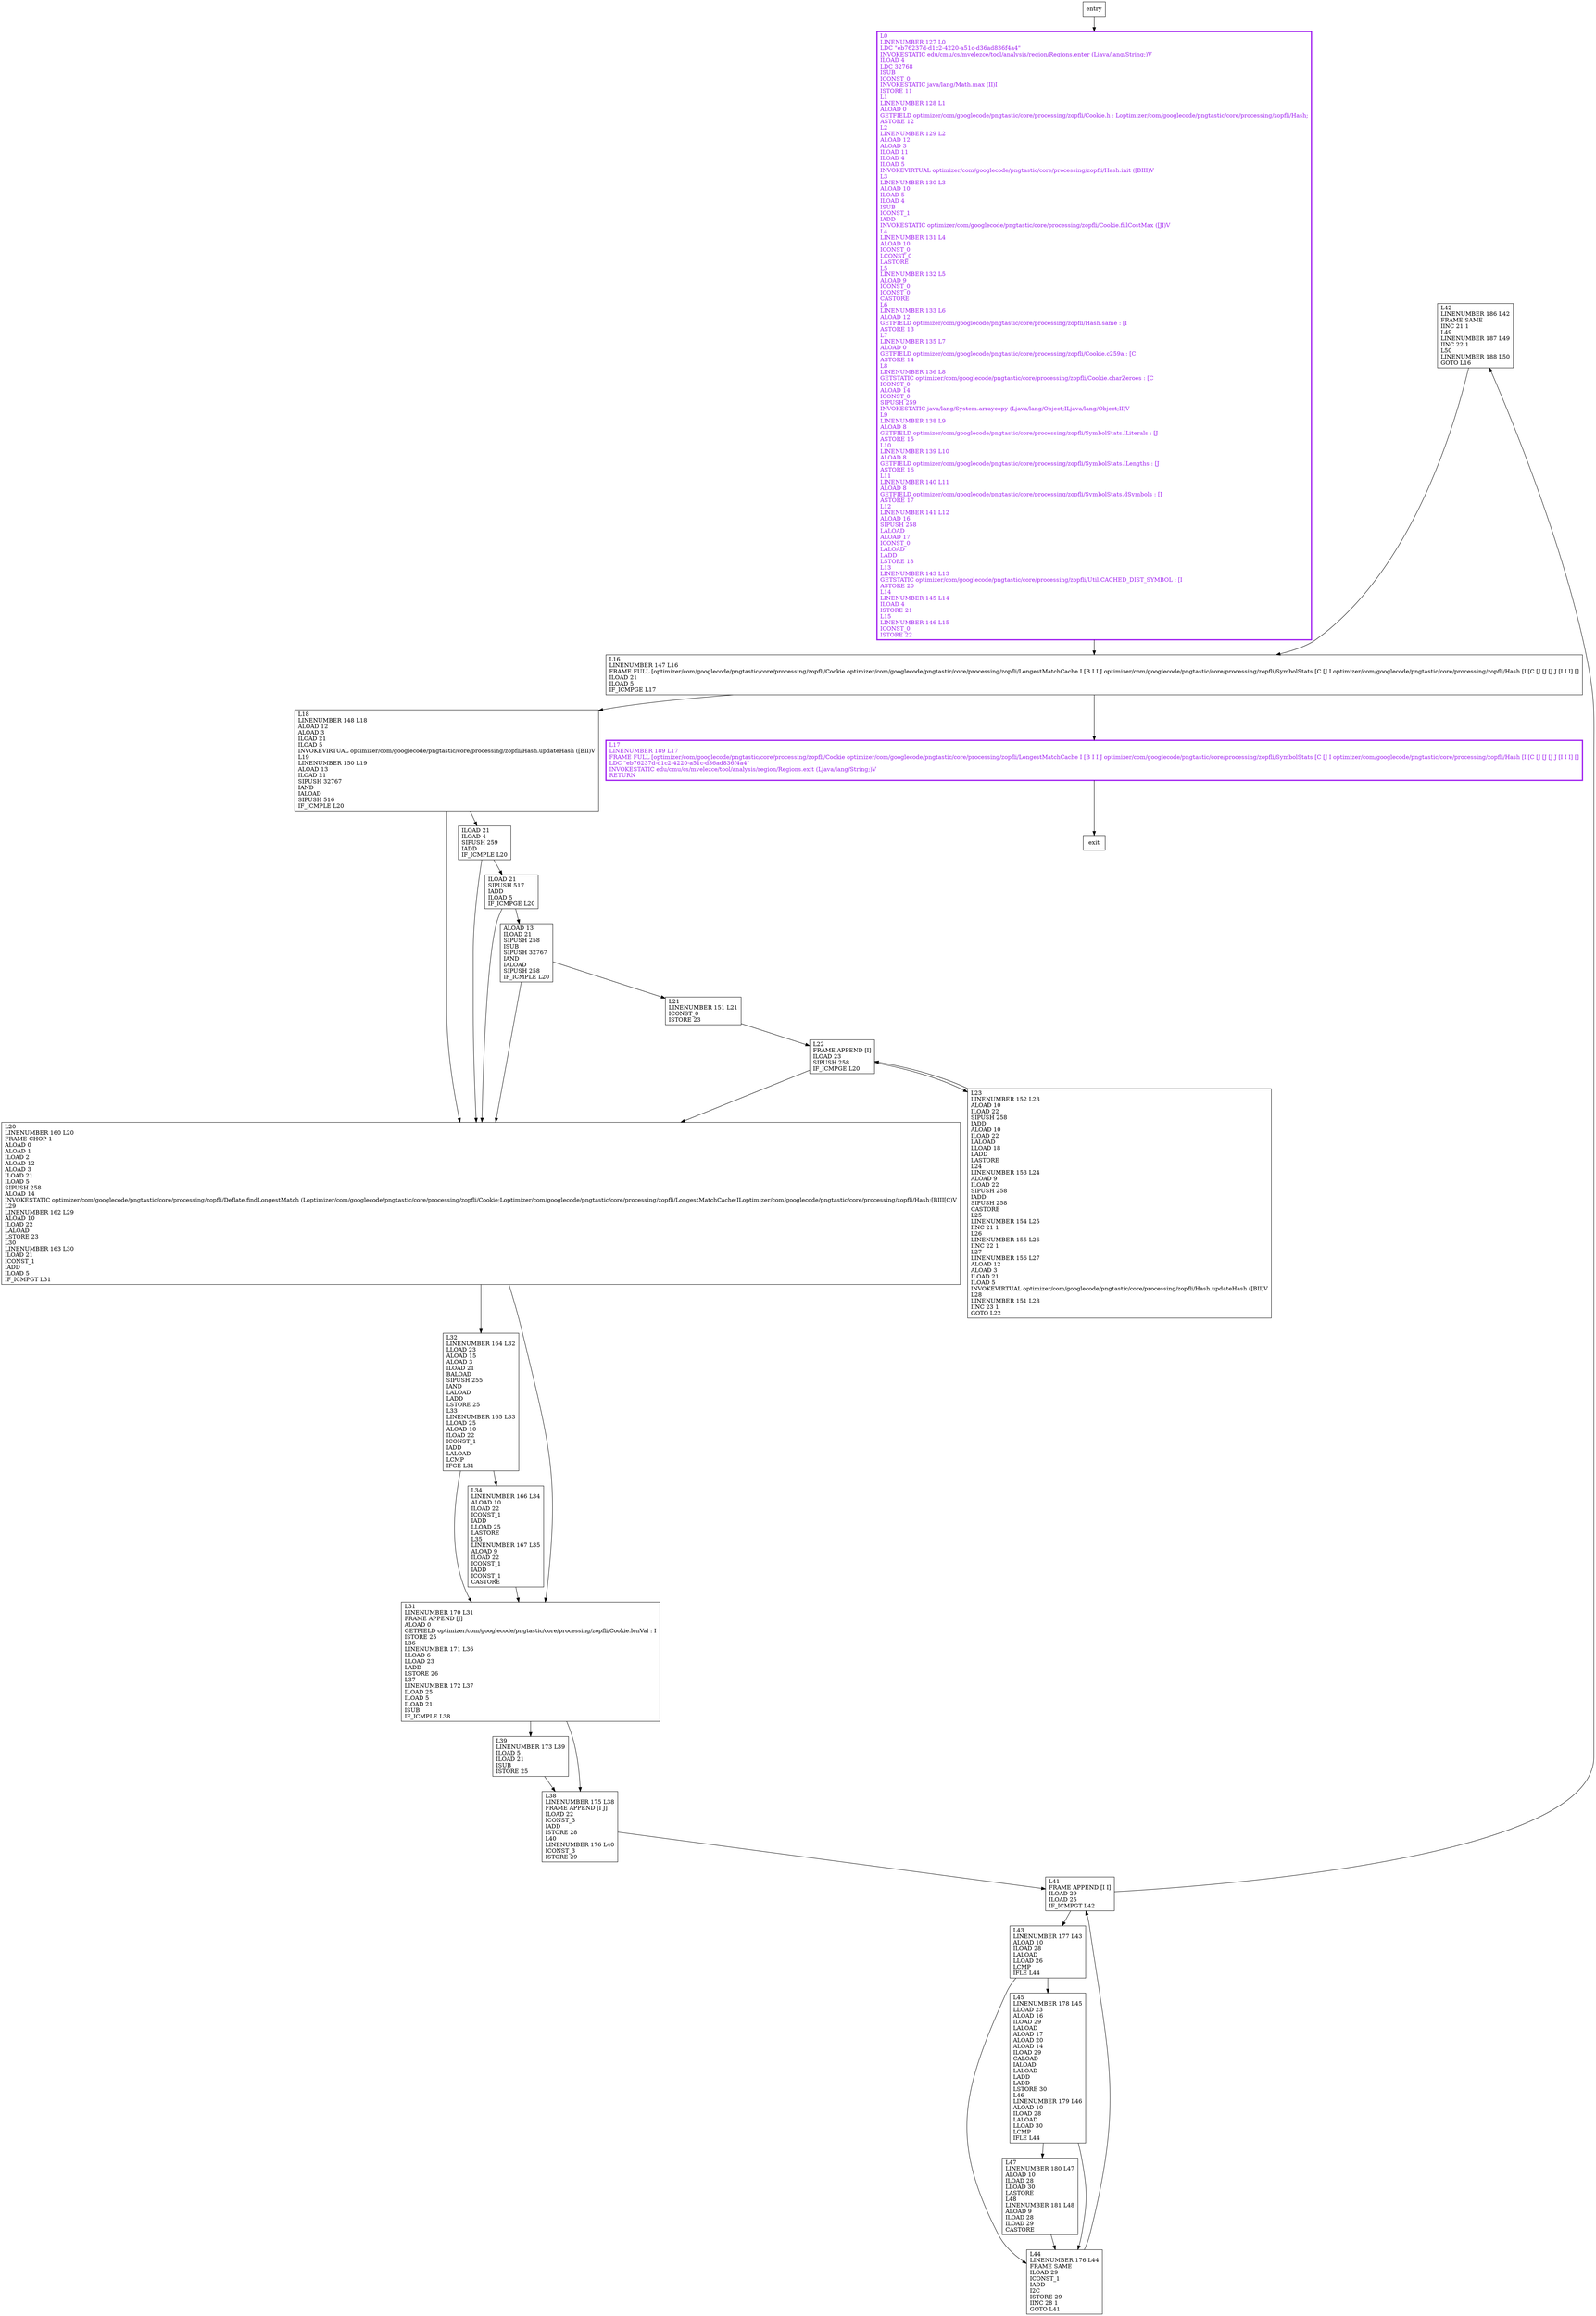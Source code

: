 digraph bestLengths {
node [shape=record];
175822565 [label="L42\lLINENUMBER 186 L42\lFRAME SAME\lIINC 21 1\lL49\lLINENUMBER 187 L49\lIINC 22 1\lL50\lLINENUMBER 188 L50\lGOTO L16\l"];
1170399398 [label="L38\lLINENUMBER 175 L38\lFRAME APPEND [I J]\lILOAD 22\lICONST_3\lIADD\lISTORE 28\lL40\lLINENUMBER 176 L40\lICONST_3\lISTORE 29\l"];
20084184 [label="L22\lFRAME APPEND [I]\lILOAD 23\lSIPUSH 258\lIF_ICMPGE L20\l"];
1464652578 [label="L34\lLINENUMBER 166 L34\lALOAD 10\lILOAD 22\lICONST_1\lIADD\lLLOAD 25\lLASTORE\lL35\lLINENUMBER 167 L35\lALOAD 9\lILOAD 22\lICONST_1\lIADD\lICONST_1\lCASTORE\l"];
168776700 [label="L41\lFRAME APPEND [I I]\lILOAD 29\lILOAD 25\lIF_ICMPGT L42\l"];
1196836564 [label="L47\lLINENUMBER 180 L47\lALOAD 10\lILOAD 28\lLLOAD 30\lLASTORE\lL48\lLINENUMBER 181 L48\lALOAD 9\lILOAD 28\lILOAD 29\lCASTORE\l"];
523331047 [label="ALOAD 13\lILOAD 21\lSIPUSH 258\lISUB\lSIPUSH 32767\lIAND\lIALOAD\lSIPUSH 258\lIF_ICMPLE L20\l"];
1035563730 [label="L16\lLINENUMBER 147 L16\lFRAME FULL [optimizer/com/googlecode/pngtastic/core/processing/zopfli/Cookie optimizer/com/googlecode/pngtastic/core/processing/zopfli/LongestMatchCache I [B I I J optimizer/com/googlecode/pngtastic/core/processing/zopfli/SymbolStats [C [J I optimizer/com/googlecode/pngtastic/core/processing/zopfli/Hash [I [C [J [J [J J [I I I] []\lILOAD 21\lILOAD 5\lIF_ICMPGE L17\l"];
492656161 [label="L23\lLINENUMBER 152 L23\lALOAD 10\lILOAD 22\lSIPUSH 258\lIADD\lALOAD 10\lILOAD 22\lLALOAD\lLLOAD 18\lLADD\lLASTORE\lL24\lLINENUMBER 153 L24\lALOAD 9\lILOAD 22\lSIPUSH 258\lIADD\lSIPUSH 258\lCASTORE\lL25\lLINENUMBER 154 L25\lIINC 21 1\lL26\lLINENUMBER 155 L26\lIINC 22 1\lL27\lLINENUMBER 156 L27\lALOAD 12\lALOAD 3\lILOAD 21\lILOAD 5\lINVOKEVIRTUAL optimizer/com/googlecode/pngtastic/core/processing/zopfli/Hash.updateHash ([BII)V\lL28\lLINENUMBER 151 L28\lIINC 23 1\lGOTO L22\l"];
1291485735 [label="L0\lLINENUMBER 127 L0\lLDC \"eb76237d-d1c2-4220-a51c-d36ad836f4a4\"\lINVOKESTATIC edu/cmu/cs/mvelezce/tool/analysis/region/Regions.enter (Ljava/lang/String;)V\lILOAD 4\lLDC 32768\lISUB\lICONST_0\lINVOKESTATIC java/lang/Math.max (II)I\lISTORE 11\lL1\lLINENUMBER 128 L1\lALOAD 0\lGETFIELD optimizer/com/googlecode/pngtastic/core/processing/zopfli/Cookie.h : Loptimizer/com/googlecode/pngtastic/core/processing/zopfli/Hash;\lASTORE 12\lL2\lLINENUMBER 129 L2\lALOAD 12\lALOAD 3\lILOAD 11\lILOAD 4\lILOAD 5\lINVOKEVIRTUAL optimizer/com/googlecode/pngtastic/core/processing/zopfli/Hash.init ([BIII)V\lL3\lLINENUMBER 130 L3\lALOAD 10\lILOAD 5\lILOAD 4\lISUB\lICONST_1\lIADD\lINVOKESTATIC optimizer/com/googlecode/pngtastic/core/processing/zopfli/Cookie.fillCostMax ([JI)V\lL4\lLINENUMBER 131 L4\lALOAD 10\lICONST_0\lLCONST_0\lLASTORE\lL5\lLINENUMBER 132 L5\lALOAD 9\lICONST_0\lICONST_0\lCASTORE\lL6\lLINENUMBER 133 L6\lALOAD 12\lGETFIELD optimizer/com/googlecode/pngtastic/core/processing/zopfli/Hash.same : [I\lASTORE 13\lL7\lLINENUMBER 135 L7\lALOAD 0\lGETFIELD optimizer/com/googlecode/pngtastic/core/processing/zopfli/Cookie.c259a : [C\lASTORE 14\lL8\lLINENUMBER 136 L8\lGETSTATIC optimizer/com/googlecode/pngtastic/core/processing/zopfli/Cookie.charZeroes : [C\lICONST_0\lALOAD 14\lICONST_0\lSIPUSH 259\lINVOKESTATIC java/lang/System.arraycopy (Ljava/lang/Object;ILjava/lang/Object;II)V\lL9\lLINENUMBER 138 L9\lALOAD 8\lGETFIELD optimizer/com/googlecode/pngtastic/core/processing/zopfli/SymbolStats.lLiterals : [J\lASTORE 15\lL10\lLINENUMBER 139 L10\lALOAD 8\lGETFIELD optimizer/com/googlecode/pngtastic/core/processing/zopfli/SymbolStats.lLengths : [J\lASTORE 16\lL11\lLINENUMBER 140 L11\lALOAD 8\lGETFIELD optimizer/com/googlecode/pngtastic/core/processing/zopfli/SymbolStats.dSymbols : [J\lASTORE 17\lL12\lLINENUMBER 141 L12\lALOAD 16\lSIPUSH 258\lLALOAD\lALOAD 17\lICONST_0\lLALOAD\lLADD\lLSTORE 18\lL13\lLINENUMBER 143 L13\lGETSTATIC optimizer/com/googlecode/pngtastic/core/processing/zopfli/Util.CACHED_DIST_SYMBOL : [I\lASTORE 20\lL14\lLINENUMBER 145 L14\lILOAD 4\lISTORE 21\lL15\lLINENUMBER 146 L15\lICONST_0\lISTORE 22\l"];
364389956 [label="L31\lLINENUMBER 170 L31\lFRAME APPEND [J]\lALOAD 0\lGETFIELD optimizer/com/googlecode/pngtastic/core/processing/zopfli/Cookie.lenVal : I\lISTORE 25\lL36\lLINENUMBER 171 L36\lLLOAD 6\lLLOAD 23\lLADD\lLSTORE 26\lL37\lLINENUMBER 172 L37\lILOAD 25\lILOAD 5\lILOAD 21\lISUB\lIF_ICMPLE L38\l"];
159860059 [label="ILOAD 21\lILOAD 4\lSIPUSH 259\lIADD\lIF_ICMPLE L20\l"];
295466076 [label="L39\lLINENUMBER 173 L39\lILOAD 5\lILOAD 21\lISUB\lISTORE 25\l"];
301205240 [label="L20\lLINENUMBER 160 L20\lFRAME CHOP 1\lALOAD 0\lALOAD 1\lILOAD 2\lALOAD 12\lALOAD 3\lILOAD 21\lILOAD 5\lSIPUSH 258\lALOAD 14\lINVOKESTATIC optimizer/com/googlecode/pngtastic/core/processing/zopfli/Deflate.findLongestMatch (Loptimizer/com/googlecode/pngtastic/core/processing/zopfli/Cookie;Loptimizer/com/googlecode/pngtastic/core/processing/zopfli/LongestMatchCache;ILoptimizer/com/googlecode/pngtastic/core/processing/zopfli/Hash;[BIII[C)V\lL29\lLINENUMBER 162 L29\lALOAD 10\lILOAD 22\lLALOAD\lLSTORE 23\lL30\lLINENUMBER 163 L30\lILOAD 21\lICONST_1\lIADD\lILOAD 5\lIF_ICMPGT L31\l"];
1647303553 [label="ILOAD 21\lSIPUSH 517\lIADD\lILOAD 5\lIF_ICMPGE L20\l"];
2015521846 [label="L17\lLINENUMBER 189 L17\lFRAME FULL [optimizer/com/googlecode/pngtastic/core/processing/zopfli/Cookie optimizer/com/googlecode/pngtastic/core/processing/zopfli/LongestMatchCache I [B I I J optimizer/com/googlecode/pngtastic/core/processing/zopfli/SymbolStats [C [J I optimizer/com/googlecode/pngtastic/core/processing/zopfli/Hash [I [C [J [J [J J [I I I] []\lLDC \"eb76237d-d1c2-4220-a51c-d36ad836f4a4\"\lINVOKESTATIC edu/cmu/cs/mvelezce/tool/analysis/region/Regions.exit (Ljava/lang/String;)V\lRETURN\l"];
991875403 [label="L43\lLINENUMBER 177 L43\lALOAD 10\lILOAD 28\lLALOAD\lLLOAD 26\lLCMP\lIFLE L44\l"];
466056887 [label="L45\lLINENUMBER 178 L45\lLLOAD 23\lALOAD 16\lILOAD 29\lLALOAD\lALOAD 17\lALOAD 20\lALOAD 14\lILOAD 29\lCALOAD\lIALOAD\lLALOAD\lLADD\lLADD\lLSTORE 30\lL46\lLINENUMBER 179 L46\lALOAD 10\lILOAD 28\lLALOAD\lLLOAD 30\lLCMP\lIFLE L44\l"];
1063801186 [label="L18\lLINENUMBER 148 L18\lALOAD 12\lALOAD 3\lILOAD 21\lILOAD 5\lINVOKEVIRTUAL optimizer/com/googlecode/pngtastic/core/processing/zopfli/Hash.updateHash ([BII)V\lL19\lLINENUMBER 150 L19\lALOAD 13\lILOAD 21\lSIPUSH 32767\lIAND\lIALOAD\lSIPUSH 516\lIF_ICMPLE L20\l"];
784556863 [label="L21\lLINENUMBER 151 L21\lICONST_0\lISTORE 23\l"];
1762378078 [label="L44\lLINENUMBER 176 L44\lFRAME SAME\lILOAD 29\lICONST_1\lIADD\lI2C\lISTORE 29\lIINC 28 1\lGOTO L41\l"];
542598487 [label="L32\lLINENUMBER 164 L32\lLLOAD 23\lALOAD 15\lALOAD 3\lILOAD 21\lBALOAD\lSIPUSH 255\lIAND\lLALOAD\lLADD\lLSTORE 25\lL33\lLINENUMBER 165 L33\lLLOAD 25\lALOAD 10\lILOAD 22\lICONST_1\lIADD\lLALOAD\lLCMP\lIFGE L31\l"];
entry;
exit;
175822565 -> 1035563730;
20084184 -> 301205240;
20084184 -> 492656161;
523331047 -> 301205240;
523331047 -> 784556863;
1035563730 -> 2015521846;
1035563730 -> 1063801186;
1291485735 -> 1035563730;
364389956 -> 1170399398;
364389956 -> 295466076;
295466076 -> 1170399398;
2015521846 -> exit;
991875403 -> 466056887;
991875403 -> 1762378078;
466056887 -> 1196836564;
466056887 -> 1762378078;
542598487 -> 1464652578;
542598487 -> 364389956;
1170399398 -> 168776700;
1464652578 -> 364389956;
168776700 -> 175822565;
168776700 -> 991875403;
1196836564 -> 1762378078;
492656161 -> 20084184;
159860059 -> 301205240;
159860059 -> 1647303553;
301205240 -> 364389956;
301205240 -> 542598487;
1647303553 -> 301205240;
1647303553 -> 523331047;
entry -> 1291485735;
1063801186 -> 301205240;
1063801186 -> 159860059;
784556863 -> 20084184;
1762378078 -> 168776700;
2015521846[fontcolor="purple", penwidth=3, color="purple"];
1291485735[fontcolor="purple", penwidth=3, color="purple"];
}
